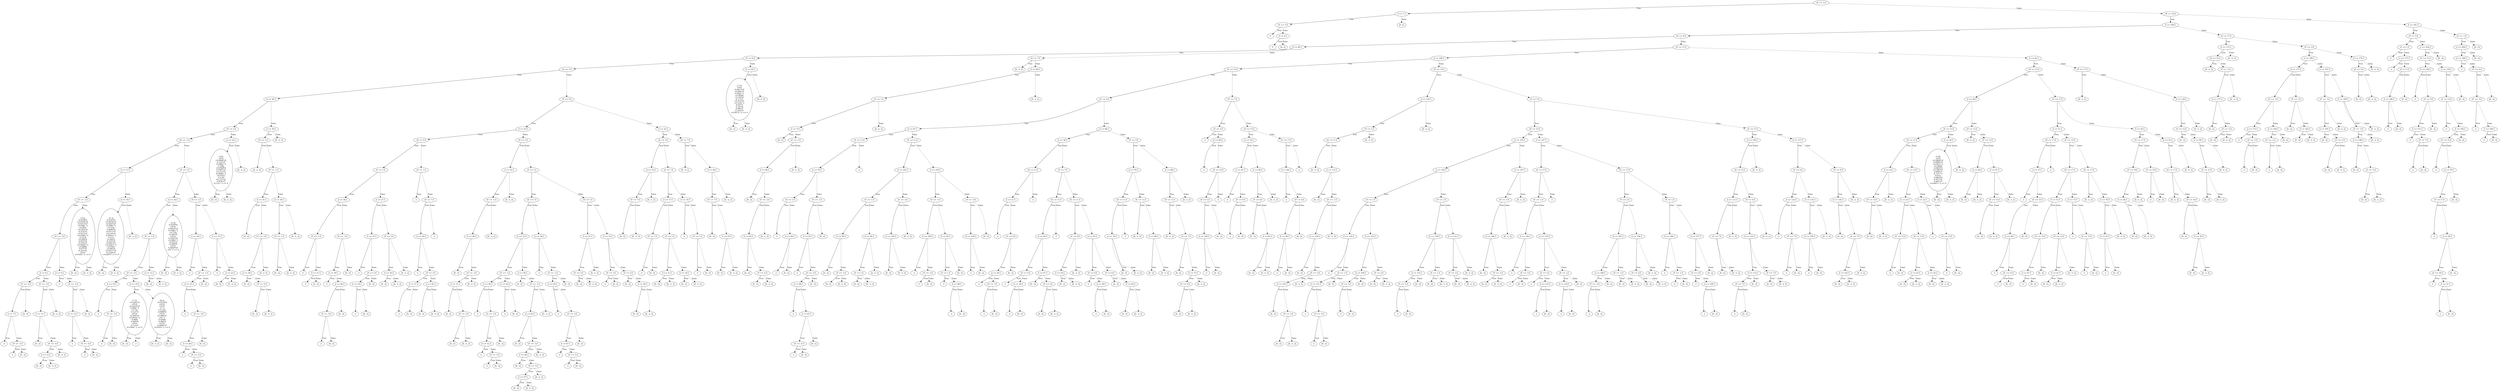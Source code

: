 digraph {
0 [label="vE <= -5.0"];
1 [label="d <= 7.5"];
2 [label="vF <= -5.0"];
3 [label="0"];
2 -> 3 [label="True"];
4 [label="d <= 6.5"];
5 [label="0"];
4 -> 5 [label="True"];
6 [label="[0, 2]"];
4 -> 6 [style="dashed", label="False"];
2 -> 4 [style="dashed", label="False"];
1 -> 2 [label="True"];
7 [label="[0, 2]"];
1 -> 7 [style="dashed", label="False"];
0 -> 1 [label="True"];
8 [label="vE <= 19.0"];
9 [label="d <= 168.5"];
10 [label="vE <= 9.0"];
11 [label="d <= 68.5"];
12 [label="vF <= 9.0"];
13 [label="vE <= 3.0"];
14 [label="d <= 29.5"];
15 [label="vF <= 3.0"];
16 [label="vE <= -1.0"];
17 [label="d <= 13.5"];
18 [label="vF <= -1.0"];
19 [label="vE <= -3.0"];
20 [label="d <= 8.5"];
21 [label="vF <= -3.0"];
22 [label="d <= 7.5"];
23 [label="-2"];
22 -> 23 [label="True"];
24 [label="vF <= -5.0"];
25 [label="-2"];
24 -> 25 [label="True"];
26 [label="[0, -2]"];
24 -> 26 [style="dashed", label="False"];
22 -> 24 [style="dashed", label="False"];
21 -> 22 [label="True"];
27 [label="[0, -2]"];
21 -> 27 [style="dashed", label="False"];
20 -> 21 [label="True"];
28 [label="vF <= -3.0"];
29 [label="d <= 11.5"];
30 [label="[0, -2]"];
29 -> 30 [label="True"];
31 [label="vF <= -5.0"];
32 [label="d <= 12.5"];
33 [label="[0, -2]"];
32 -> 33 [label="True"];
34 [label="[0, -2, 2]"];
32 -> 34 [style="dashed", label="False"];
31 -> 32 [label="True"];
35 [label="[0, -2, 2]"];
31 -> 35 [style="dashed", label="False"];
29 -> 31 [style="dashed", label="False"];
28 -> 29 [label="True"];
36 [label="[0, -2, 2]"];
28 -> 36 [style="dashed", label="False"];
20 -> 28 [style="dashed", label="False"];
19 -> 20 [label="True"];
37 [label="d <= 9.5"];
38 [label="-2"];
37 -> 38 [label="True"];
39 [label="vF <= -3.0"];
40 [label="d <= 12.5"];
41 [label="-2"];
40 -> 41 [label="True"];
42 [label="vF <= -5.0"];
43 [label="-2"];
42 -> 43 [label="True"];
44 [label="[0, -2]"];
42 -> 44 [style="dashed", label="False"];
40 -> 42 [style="dashed", label="False"];
39 -> 40 [label="True"];
45 [label="[0, -2]"];
39 -> 45 [style="dashed", label="False"];
37 -> 39 [style="dashed", label="False"];
19 -> 37 [style="dashed", label="False"];
18 -> 19 [label="True"];
46 [label="-19.2(\n-0.0238*d\n+0.0318*vE\n-0.0313*vF\n+0.999)^2\n+0.665(\n+0.0431*d\n-0.214*vE\n+0.975*vF\n+0.0384)^2\n+0.213(\n+0.209*d\n-0.953*vE\n-0.219*vF\n+0.0284)^2\n+0.0496(\n-0.977*d\n-0.214*vE\n+0*vF\n-0.0165)^2 <= 0"];
47 [label="[0, -2]"];
46 -> 47 [label="True"];
48 [label="[0, -2, 2]"];
46 -> 48 [style="dashed", label="False"];
18 -> 46 [style="dashed", label="False"];
17 -> 18 [label="True"];
49 [label="d <= 19.5"];
50 [label="-27.2(\n-0.0163*d\n+0.0454*vE\n-0.0245*vF\n+0.999)^2\n+0.514(\n-0.0895*d\n+0.971*vE\n+0.219*vF\n-0.0403)^2\n-0.211(\n-0.244*d\n-0.233*vE\n+0.941*vF\n+0.0297)^2\n+0.0561(\n+0.965*d\n+0.0317*vE\n+0.258*vF\n+0.0207)^2 <= 0"];
51 [label="[0, -2]"];
50 -> 51 [label="True"];
52 [label="[0, -2, 2]"];
50 -> 52 [style="dashed", label="False"];
49 -> 50 [label="True"];
53 [label="[0, -2, 2]"];
49 -> 53 [style="dashed", label="False"];
17 -> 49 [style="dashed", label="False"];
16 -> 17 [label="True"];
54 [label="vE <= 1.0"];
55 [label="d <= 20.5"];
56 [label="vF <= 1.0"];
57 [label="vF <= -3.0"];
58 [label="d <= 19.5"];
59 [label="-2"];
58 -> 59 [label="True"];
60 [label="vF <= -5.0"];
61 [label="-2"];
60 -> 61 [label="True"];
62 [label="[0, -2]"];
60 -> 62 [style="dashed", label="False"];
58 -> 60 [style="dashed", label="False"];
57 -> 58 [label="True"];
63 [label="d <= 16.5"];
64 [label="17.5(\n+0.0291*d\n+0*vE\n+0.0454*vF\n-0.999)^2\n+0.74(\n-0.121*d\n+0*vE\n+0.992*vF\n+0.0416)^2\n-0.069(\n-0.992*d\n+0*vE\n-0.12*vF\n-0.0344)^2 <= 0"];
65 [label="[0, -2]"];
64 -> 65 [label="True"];
66 [label="-2"];
64 -> 66 [style="dashed", label="False"];
63 -> 64 [label="True"];
67 [label="28.3(\n+0.0159*d\n+0*vE\n+0*vF\n-1)^2\n+0.126(\n-0.0896*d\n+0*vE\n+0.996*vF\n+0)^2\n-0.0366(\n-0.996*d\n+0*vE\n-0.0896*vF\n-0.0163)^2 <= 0"];
68 [label="[0, -2, 2]"];
67 -> 68 [label="True"];
69 [label="[0, -2]"];
67 -> 69 [style="dashed", label="False"];
63 -> 67 [style="dashed", label="False"];
57 -> 63 [style="dashed", label="False"];
56 -> 57 [label="True"];
70 [label="d <= 12.5"];
71 [label="[0, -2]"];
70 -> 71 [label="True"];
72 [label="[0, -2, 2]"];
70 -> 72 [style="dashed", label="False"];
56 -> 70 [style="dashed", label="False"];
55 -> 56 [label="True"];
73 [label="-23.6(\n-0.0109*d\n+0*vE\n-0.0853*vF\n+0.996)^2\n+0.732(\n+0.093*d\n+0*vE\n+0.992*vF\n+0.086)^2\n+0.0315(\n+0.996*d\n+0*vE\n-0.0936*vF\n+0)^2 <= 0"];
74 [label="[0, -2]"];
73 -> 74 [label="True"];
75 [label="[0, -2, 2]"];
73 -> 75 [style="dashed", label="False"];
55 -> 73 [style="dashed", label="False"];
54 -> 55 [label="True"];
76 [label="vF <= 1.0"];
77 [label="d <= 20.5"];
78 [label="-2"];
77 -> 78 [label="True"];
79 [label="vF <= -1.0"];
80 [label="d <= 25.5"];
81 [label="-2"];
80 -> 81 [label="True"];
82 [label="vF <= -3.0"];
83 [label="d <= 28.5"];
84 [label="-2"];
83 -> 84 [label="True"];
85 [label="vF <= -5.0"];
86 [label="-2"];
85 -> 86 [label="True"];
87 [label="[0, -2]"];
85 -> 87 [style="dashed", label="False"];
83 -> 85 [style="dashed", label="False"];
82 -> 83 [label="True"];
88 [label="[0, -2]"];
82 -> 88 [style="dashed", label="False"];
80 -> 82 [style="dashed", label="False"];
79 -> 80 [label="True"];
89 [label="[0, -2]"];
79 -> 89 [style="dashed", label="False"];
77 -> 79 [style="dashed", label="False"];
76 -> 77 [label="True"];
90 [label="d <= 13.5"];
91 [label="-2"];
90 -> 91 [label="True"];
92 [label="d <= 23.5"];
93 [label="[0, -2]"];
92 -> 93 [label="True"];
94 [label="[0, -2, 2]"];
92 -> 94 [style="dashed", label="False"];
90 -> 92 [style="dashed", label="False"];
76 -> 90 [style="dashed", label="False"];
54 -> 76 [style="dashed", label="False"];
16 -> 54 [style="dashed", label="False"];
15 -> 16 [label="True"];
95 [label="d <= 14.5"];
96 [label="-2.01(\n+0*d\n+0.0984*vE\n-0.121*vF\n+0.988)^2\n-0.186(\n+0.0569*d\n+0.987*vE\n+0.122*vF\n-0.0838)^2\n+0.0741(\n-0.13*d\n+0.117*vE\n-0.976*vF\n-0.131)^2 <= 0"];
97 [label="[0, -2]"];
96 -> 97 [label="True"];
98 [label="[0, -2, 2]"];
96 -> 98 [style="dashed", label="False"];
95 -> 96 [label="True"];
99 [label="[0, -2, 2]"];
95 -> 99 [style="dashed", label="False"];
15 -> 95 [style="dashed", label="False"];
14 -> 15 [label="True"];
100 [label="d <= 39.5"];
101 [label="vE <= 1.0"];
102 [label="[0, -2, 2]"];
101 -> 102 [label="True"];
103 [label="vF <= -1.0"];
104 [label="d <= 35.5"];
105 [label="[0, -2]"];
104 -> 105 [label="True"];
106 [label="vF <= -3.0"];
107 [label="d <= 38.5"];
108 [label="[0, -2]"];
107 -> 108 [label="True"];
109 [label="vF <= -5.0"];
110 [label="[0, -2]"];
109 -> 110 [label="True"];
111 [label="[0, -2, 2]"];
109 -> 111 [style="dashed", label="False"];
107 -> 109 [style="dashed", label="False"];
106 -> 107 [label="True"];
112 [label="[0, -2, 2]"];
106 -> 112 [style="dashed", label="False"];
104 -> 106 [style="dashed", label="False"];
103 -> 104 [label="True"];
113 [label="d <= 30.5"];
114 [label="vF <= 1.0"];
115 [label="[0, -2]"];
114 -> 115 [label="True"];
116 [label="[0, -2, 2]"];
114 -> 116 [style="dashed", label="False"];
113 -> 114 [label="True"];
117 [label="[0, -2, 2]"];
113 -> 117 [style="dashed", label="False"];
103 -> 113 [style="dashed", label="False"];
101 -> 103 [style="dashed", label="False"];
100 -> 101 [label="True"];
118 [label="[0, -2, 2]"];
100 -> 118 [style="dashed", label="False"];
14 -> 100 [style="dashed", label="False"];
13 -> 14 [label="True"];
119 [label="vF <= 5.0"];
120 [label="d <= 43.5"];
121 [label="vE <= 5.0"];
122 [label="vF <= 1.0"];
123 [label="d <= 36.5"];
124 [label="vF <= -1.0"];
125 [label="-2"];
124 -> 125 [label="True"];
126 [label="d <= 31.5"];
127 [label="-2"];
126 -> 127 [label="True"];
128 [label="[0, -2]"];
126 -> 128 [style="dashed", label="False"];
124 -> 126 [style="dashed", label="False"];
123 -> 124 [label="True"];
129 [label="vF <= -3.0"];
130 [label="d <= 39.5"];
131 [label="-2"];
130 -> 131 [label="True"];
132 [label="d <= 40.5"];
133 [label="vF <= -5.0"];
134 [label="-2"];
133 -> 134 [label="True"];
135 [label="[0, -2]"];
133 -> 135 [style="dashed", label="False"];
132 -> 133 [label="True"];
136 [label="[0, -2]"];
132 -> 136 [style="dashed", label="False"];
130 -> 132 [style="dashed", label="False"];
129 -> 130 [label="True"];
137 [label="[0, -2]"];
129 -> 137 [style="dashed", label="False"];
123 -> 129 [style="dashed", label="False"];
122 -> 123 [label="True"];
138 [label="d <= 27.5"];
139 [label="d <= 15.5"];
140 [label="-2"];
139 -> 140 [label="True"];
141 [label="vF <= 3.0"];
142 [label="d <= 24.5"];
143 [label="-2"];
142 -> 143 [label="True"];
144 [label="[0, -2]"];
142 -> 144 [style="dashed", label="False"];
141 -> 142 [label="True"];
145 [label="[0, -2]"];
141 -> 145 [style="dashed", label="False"];
139 -> 141 [style="dashed", label="False"];
138 -> 139 [label="True"];
146 [label="vF <= 3.0"];
147 [label="d <= 36.5"];
148 [label="[0, -2]"];
147 -> 148 [label="True"];
149 [label="[0, -2, 2]"];
147 -> 149 [style="dashed", label="False"];
146 -> 147 [label="True"];
150 [label="[0, -2, 2]"];
146 -> 150 [style="dashed", label="False"];
138 -> 146 [style="dashed", label="False"];
122 -> 138 [style="dashed", label="False"];
121 -> 122 [label="True"];
151 [label="vF <= 1.0"];
152 [label="-2"];
151 -> 152 [label="True"];
153 [label="vE <= 7.0"];
154 [label="d <= 28.5"];
155 [label="-2"];
154 -> 155 [label="True"];
156 [label="vF <= 3.0"];
157 [label="d <= 37.5"];
158 [label="-2"];
157 -> 158 [label="True"];
159 [label="[0, -2]"];
157 -> 159 [style="dashed", label="False"];
156 -> 157 [label="True"];
160 [label="d <= 42.5"];
161 [label="[0, -2]"];
160 -> 161 [label="True"];
162 [label="[0, -2, 2]"];
160 -> 162 [style="dashed", label="False"];
156 -> 160 [style="dashed", label="False"];
154 -> 156 [style="dashed", label="False"];
153 -> 154 [label="True"];
163 [label="-2"];
153 -> 163 [style="dashed", label="False"];
151 -> 153 [style="dashed", label="False"];
121 -> 151 [style="dashed", label="False"];
120 -> 121 [label="True"];
164 [label="vE <= 5.0"];
165 [label="d <= 52.5"];
166 [label="vF <= -1.0"];
167 [label="d <= 48.5"];
168 [label="[0, -2]"];
167 -> 168 [label="True"];
169 [label="vF <= -3.0"];
170 [label="d <= 51.5"];
171 [label="[0, -2]"];
170 -> 171 [label="True"];
172 [label="vF <= -5.0"];
173 [label="[0, -2]"];
172 -> 173 [label="True"];
174 [label="[0, -2, 2]"];
172 -> 174 [style="dashed", label="False"];
170 -> 172 [style="dashed", label="False"];
169 -> 170 [label="True"];
175 [label="[0, -2, 2]"];
169 -> 175 [style="dashed", label="False"];
167 -> 169 [style="dashed", label="False"];
166 -> 167 [label="True"];
176 [label="[0, -2, 2]"];
166 -> 176 [style="dashed", label="False"];
165 -> 166 [label="True"];
177 [label="[0, -2, 2]"];
165 -> 177 [style="dashed", label="False"];
164 -> 165 [label="True"];
178 [label="vF <= 1.0"];
179 [label="vE <= 7.0"];
180 [label="d <= 53.5"];
181 [label="vF <= -1.0"];
182 [label="d <= 49.5"];
183 [label="-2"];
182 -> 183 [label="True"];
184 [label="vF <= -3.0"];
185 [label="d <= 52.5"];
186 [label="-2"];
185 -> 186 [label="True"];
187 [label="vF <= -5.0"];
188 [label="-2"];
187 -> 188 [label="True"];
189 [label="[0, -2]"];
187 -> 189 [style="dashed", label="False"];
185 -> 187 [style="dashed", label="False"];
184 -> 185 [label="True"];
190 [label="[0, -2]"];
184 -> 190 [style="dashed", label="False"];
182 -> 184 [style="dashed", label="False"];
181 -> 182 [label="True"];
191 [label="d <= 44.5"];
192 [label="-2"];
191 -> 192 [label="True"];
193 [label="[0, -2]"];
191 -> 193 [style="dashed", label="False"];
181 -> 191 [style="dashed", label="False"];
180 -> 181 [label="True"];
194 [label="d <= 58.5"];
195 [label="[0, -2]"];
194 -> 195 [label="True"];
196 [label="vF <= -1.0"];
197 [label="d <= 63.5"];
198 [label="[0, -2]"];
197 -> 198 [label="True"];
199 [label="vF <= -3.0"];
200 [label="d <= 66.5"];
201 [label="[0, -2]"];
200 -> 201 [label="True"];
202 [label="vF <= -5.0"];
203 [label="d <= 67.5"];
204 [label="[0, -2]"];
203 -> 204 [label="True"];
205 [label="[0, -2, 2]"];
203 -> 205 [style="dashed", label="False"];
202 -> 203 [label="True"];
206 [label="[0, -2, 2]"];
202 -> 206 [style="dashed", label="False"];
200 -> 202 [style="dashed", label="False"];
199 -> 200 [label="True"];
207 [label="[0, -2, 2]"];
199 -> 207 [style="dashed", label="False"];
197 -> 199 [style="dashed", label="False"];
196 -> 197 [label="True"];
208 [label="[0, -2, 2]"];
196 -> 208 [style="dashed", label="False"];
194 -> 196 [style="dashed", label="False"];
180 -> 194 [style="dashed", label="False"];
179 -> 180 [label="True"];
209 [label="d <= 59.5"];
210 [label="-2"];
209 -> 210 [label="True"];
211 [label="vF <= -1.0"];
212 [label="d <= 64.5"];
213 [label="-2"];
212 -> 213 [label="True"];
214 [label="vF <= -3.0"];
215 [label="d <= 67.5"];
216 [label="-2"];
215 -> 216 [label="True"];
217 [label="vF <= -5.0"];
218 [label="-2"];
217 -> 218 [label="True"];
219 [label="[0, -2]"];
217 -> 219 [style="dashed", label="False"];
215 -> 217 [style="dashed", label="False"];
214 -> 215 [label="True"];
220 [label="[0, -2]"];
214 -> 220 [style="dashed", label="False"];
212 -> 214 [style="dashed", label="False"];
211 -> 212 [label="True"];
221 [label="[0, -2]"];
211 -> 221 [style="dashed", label="False"];
209 -> 211 [style="dashed", label="False"];
179 -> 209 [style="dashed", label="False"];
178 -> 179 [label="True"];
222 [label="vE <= 7.0"];
223 [label="d <= 51.5"];
224 [label="vF <= 3.0"];
225 [label="[0, -2]"];
224 -> 225 [label="True"];
226 [label="[0, -2, 2]"];
224 -> 226 [style="dashed", label="False"];
223 -> 224 [label="True"];
227 [label="[0, -2, 2]"];
223 -> 227 [style="dashed", label="False"];
222 -> 223 [label="True"];
228 [label="d <= 52.5"];
229 [label="vF <= 3.0"];
230 [label="-2"];
229 -> 230 [label="True"];
231 [label="[0, -2]"];
229 -> 231 [style="dashed", label="False"];
228 -> 229 [label="True"];
232 [label="vF <= 3.0"];
233 [label="[0, -2]"];
232 -> 233 [label="True"];
234 [label="d <= 59.5"];
235 [label="[0, -2]"];
234 -> 235 [label="True"];
236 [label="[0, -2, 2]"];
234 -> 236 [style="dashed", label="False"];
232 -> 234 [style="dashed", label="False"];
228 -> 232 [style="dashed", label="False"];
222 -> 228 [style="dashed", label="False"];
178 -> 222 [style="dashed", label="False"];
164 -> 178 [style="dashed", label="False"];
120 -> 164 [style="dashed", label="False"];
119 -> 120 [label="True"];
237 [label="d <= 32.5"];
238 [label="vE <= 5.0"];
239 [label="d <= 16.5"];
240 [label="vF <= 7.0"];
241 [label="[0, -2]"];
240 -> 241 [label="True"];
242 [label="[0, -2, 2]"];
240 -> 242 [style="dashed", label="False"];
239 -> 240 [label="True"];
243 [label="[0, -2, 2]"];
239 -> 243 [style="dashed", label="False"];
238 -> 239 [label="True"];
244 [label="vE <= 7.0"];
245 [label="d <= 17.5"];
246 [label="vF <= 7.0"];
247 [label="-2"];
246 -> 247 [label="True"];
248 [label="[0, -2]"];
246 -> 248 [style="dashed", label="False"];
245 -> 246 [label="True"];
249 [label="vF <= 7.0"];
250 [label="d <= 31.5"];
251 [label="[0, -2]"];
250 -> 251 [label="True"];
252 [label="[0, -2, 2]"];
250 -> 252 [style="dashed", label="False"];
249 -> 250 [label="True"];
253 [label="d <= 18.5"];
254 [label="[0, -2]"];
253 -> 254 [label="True"];
255 [label="[0, -2, 2]"];
253 -> 255 [style="dashed", label="False"];
249 -> 253 [style="dashed", label="False"];
245 -> 249 [style="dashed", label="False"];
244 -> 245 [label="True"];
256 [label="d <= 19.5"];
257 [label="-2"];
256 -> 257 [label="True"];
258 [label="vF <= 7.0"];
259 [label="-2"];
258 -> 259 [label="True"];
260 [label="[0, -2]"];
258 -> 260 [style="dashed", label="False"];
256 -> 258 [style="dashed", label="False"];
244 -> 256 [style="dashed", label="False"];
238 -> 244 [style="dashed", label="False"];
237 -> 238 [label="True"];
261 [label="vE <= 7.0"];
262 [label="[0, -2, 2]"];
261 -> 262 [label="True"];
263 [label="d <= 48.5"];
264 [label="vF <= 7.0"];
265 [label="[0, -2]"];
264 -> 265 [label="True"];
266 [label="d <= 35.5"];
267 [label="[0, -2]"];
266 -> 267 [label="True"];
268 [label="[0, -2, 2]"];
266 -> 268 [style="dashed", label="False"];
264 -> 266 [style="dashed", label="False"];
263 -> 264 [label="True"];
269 [label="[0, -2, 2]"];
263 -> 269 [style="dashed", label="False"];
261 -> 263 [style="dashed", label="False"];
237 -> 261 [style="dashed", label="False"];
119 -> 237 [style="dashed", label="False"];
13 -> 119 [style="dashed", label="False"];
12 -> 13 [label="True"];
270 [label="d <= 20.5"];
271 [label="-2.75(\n+0*d\n-0.0637*vE\n+0.094*vF\n-0.994)^2\n+0.0444(\n+0.105*d\n-0.17*vE\n+0.974*vF\n+0.103)^2\n-0.0377(\n-0.103*d\n-0.98*vE\n-0.165*vF\n+0.0471)^2 <= 0"];
272 [label="[0, -2]"];
271 -> 272 [label="True"];
273 [label="[0, -2, 2]"];
271 -> 273 [style="dashed", label="False"];
270 -> 271 [label="True"];
274 [label="[0, -2, 2]"];
270 -> 274 [style="dashed", label="False"];
12 -> 270 [style="dashed", label="False"];
11 -> 12 [label="True"];
275 [label="vE <= 7.0"];
276 [label="[0, -2, 2]"];
275 -> 276 [label="True"];
277 [label="d <= 84.5"];
278 [label="vF <= 1.0"];
279 [label="d <= 75.5"];
280 [label="[0, -2]"];
279 -> 280 [label="True"];
281 [label="vF <= -1.0"];
282 [label="d <= 80.5"];
283 [label="[0, -2]"];
282 -> 283 [label="True"];
284 [label="vF <= -3.0"];
285 [label="d <= 83.5"];
286 [label="[0, -2]"];
285 -> 286 [label="True"];
287 [label="vF <= -5.0"];
288 [label="[0, -2]"];
287 -> 288 [label="True"];
289 [label="[0, -2, 2]"];
287 -> 289 [style="dashed", label="False"];
285 -> 287 [style="dashed", label="False"];
284 -> 285 [label="True"];
290 [label="[0, -2, 2]"];
284 -> 290 [style="dashed", label="False"];
282 -> 284 [style="dashed", label="False"];
281 -> 282 [label="True"];
291 [label="[0, -2, 2]"];
281 -> 291 [style="dashed", label="False"];
279 -> 281 [style="dashed", label="False"];
278 -> 279 [label="True"];
292 [label="[0, -2, 2]"];
278 -> 292 [style="dashed", label="False"];
277 -> 278 [label="True"];
293 [label="[0, -2, 2]"];
277 -> 293 [style="dashed", label="False"];
275 -> 277 [style="dashed", label="False"];
11 -> 275 [style="dashed", label="False"];
10 -> 11 [label="True"];
294 [label="vF <= 11.0"];
295 [label="d <= 108.5"];
296 [label="vE <= 13.0"];
297 [label="vF <= 3.0"];
298 [label="d <= 87.5"];
299 [label="vE <= 11.0"];
300 [label="d <= 76.5"];
301 [label="vF <= 1.0"];
302 [label="-2"];
301 -> 302 [label="True"];
303 [label="d <= 69.5"];
304 [label="-2"];
303 -> 304 [label="True"];
305 [label="[0, -2]"];
303 -> 305 [style="dashed", label="False"];
301 -> 303 [style="dashed", label="False"];
300 -> 301 [label="True"];
306 [label="vF <= -1.0"];
307 [label="d <= 81.5"];
308 [label="-2"];
307 -> 308 [label="True"];
309 [label="vF <= -3.0"];
310 [label="d <= 84.5"];
311 [label="-2"];
310 -> 311 [label="True"];
312 [label="d <= 85.5"];
313 [label="vF <= -5.0"];
314 [label="-2"];
313 -> 314 [label="True"];
315 [label="[0, -2]"];
313 -> 315 [style="dashed", label="False"];
312 -> 313 [label="True"];
316 [label="[0, -2]"];
312 -> 316 [style="dashed", label="False"];
310 -> 312 [style="dashed", label="False"];
309 -> 310 [label="True"];
317 [label="[0, -2]"];
309 -> 317 [style="dashed", label="False"];
307 -> 309 [style="dashed", label="False"];
306 -> 307 [label="True"];
318 [label="[0, -2]"];
306 -> 318 [style="dashed", label="False"];
300 -> 306 [style="dashed", label="False"];
299 -> 300 [label="True"];
319 [label="-2"];
299 -> 319 [style="dashed", label="False"];
298 -> 299 [label="True"];
320 [label="vE <= 11.0"];
321 [label="d <= 102.5"];
322 [label="vF <= -1.0"];
323 [label="d <= 99.5"];
324 [label="[0, -2]"];
323 -> 324 [label="True"];
325 [label="vF <= -3.0"];
326 [label="[0, -2]"];
325 -> 326 [label="True"];
327 [label="[0, -2, 2]"];
325 -> 327 [style="dashed", label="False"];
323 -> 325 [style="dashed", label="False"];
322 -> 323 [label="True"];
328 [label="d <= 94.5"];
329 [label="vF <= 1.0"];
330 [label="[0, -2]"];
329 -> 330 [label="True"];
331 [label="[0, -2, 2]"];
329 -> 331 [style="dashed", label="False"];
328 -> 329 [label="True"];
332 [label="[0, -2, 2]"];
328 -> 332 [style="dashed", label="False"];
322 -> 328 [style="dashed", label="False"];
321 -> 322 [label="True"];
333 [label="vF <= -5.0"];
334 [label="d <= 103.5"];
335 [label="[0, -2]"];
334 -> 335 [label="True"];
336 [label="[0, -2, 2]"];
334 -> 336 [style="dashed", label="False"];
333 -> 334 [label="True"];
337 [label="[0, -2, 2]"];
333 -> 337 [style="dashed", label="False"];
321 -> 333 [style="dashed", label="False"];
320 -> 321 [label="True"];
338 [label="d <= 103.5"];
339 [label="vF <= -1.0"];
340 [label="d <= 100.5"];
341 [label="-2"];
340 -> 341 [label="True"];
342 [label="vF <= -3.0"];
343 [label="-2"];
342 -> 343 [label="True"];
344 [label="[0, -2]"];
342 -> 344 [style="dashed", label="False"];
340 -> 342 [style="dashed", label="False"];
339 -> 340 [label="True"];
345 [label="d <= 95.5"];
346 [label="vF <= 1.0"];
347 [label="-2"];
346 -> 347 [label="True"];
348 [label="d <= 88.5"];
349 [label="-2"];
348 -> 349 [label="True"];
350 [label="[0, -2]"];
348 -> 350 [style="dashed", label="False"];
346 -> 348 [style="dashed", label="False"];
345 -> 346 [label="True"];
351 [label="[0, -2]"];
345 -> 351 [style="dashed", label="False"];
339 -> 345 [style="dashed", label="False"];
338 -> 339 [label="True"];
352 [label="vF <= -5.0"];
353 [label="d <= 104.5"];
354 [label="-2"];
353 -> 354 [label="True"];
355 [label="[0, -2]"];
353 -> 355 [style="dashed", label="False"];
352 -> 353 [label="True"];
356 [label="[0, -2]"];
352 -> 356 [style="dashed", label="False"];
338 -> 352 [style="dashed", label="False"];
320 -> 338 [style="dashed", label="False"];
298 -> 320 [style="dashed", label="False"];
297 -> 298 [label="True"];
357 [label="d <= 68.5"];
358 [label="d <= 39.5"];
359 [label="vE <= 11.0"];
360 [label="d <= 21.5"];
361 [label="-2"];
360 -> 361 [label="True"];
362 [label="vF <= 9.0"];
363 [label="d <= 36.5"];
364 [label="-2"];
363 -> 364 [label="True"];
365 [label="vF <= 7.0"];
366 [label="-2"];
365 -> 366 [label="True"];
367 [label="[0, -2]"];
365 -> 367 [style="dashed", label="False"];
363 -> 365 [style="dashed", label="False"];
362 -> 363 [label="True"];
368 [label="[0, -2]"];
362 -> 368 [style="dashed", label="False"];
360 -> 362 [style="dashed", label="False"];
359 -> 360 [label="True"];
369 [label="-2"];
359 -> 369 [style="dashed", label="False"];
358 -> 359 [label="True"];
370 [label="vF <= 7.0"];
371 [label="vE <= 11.0"];
372 [label="d <= 60.5"];
373 [label="vF <= 5.0"];
374 [label="-2"];
373 -> 374 [label="True"];
375 [label="d <= 49.5"];
376 [label="-2"];
375 -> 376 [label="True"];
377 [label="[0, -2]"];
375 -> 377 [style="dashed", label="False"];
373 -> 375 [style="dashed", label="False"];
372 -> 373 [label="True"];
378 [label="d <= 67.5"];
379 [label="[0, -2]"];
378 -> 379 [label="True"];
380 [label="vF <= 5.0"];
381 [label="[0, -2]"];
380 -> 381 [label="True"];
382 [label="[0, -2, 2]"];
380 -> 382 [style="dashed", label="False"];
378 -> 380 [style="dashed", label="False"];
372 -> 378 [style="dashed", label="False"];
371 -> 372 [label="True"];
383 [label="-2"];
371 -> 383 [style="dashed", label="False"];
370 -> 371 [label="True"];
384 [label="vE <= 11.0"];
385 [label="vF <= 9.0"];
386 [label="d <= 54.5"];
387 [label="[0, -2]"];
386 -> 387 [label="True"];
388 [label="[0, -2, 2]"];
386 -> 388 [style="dashed", label="False"];
385 -> 386 [label="True"];
389 [label="[0, -2, 2]"];
385 -> 389 [style="dashed", label="False"];
384 -> 385 [label="True"];
390 [label="d <= 55.5"];
391 [label="vF <= 9.0"];
392 [label="-2"];
391 -> 392 [label="True"];
393 [label="d <= 40.5"];
394 [label="-2"];
393 -> 394 [label="True"];
395 [label="[0, -2]"];
393 -> 395 [style="dashed", label="False"];
391 -> 393 [style="dashed", label="False"];
390 -> 391 [label="True"];
396 [label="vF <= 9.0"];
397 [label="[0, -2]"];
396 -> 397 [label="True"];
398 [label="d <= 60.5"];
399 [label="[0, -2]"];
398 -> 399 [label="True"];
400 [label="[0, -2, 2]"];
398 -> 400 [style="dashed", label="False"];
396 -> 398 [style="dashed", label="False"];
390 -> 396 [style="dashed", label="False"];
384 -> 390 [style="dashed", label="False"];
370 -> 384 [style="dashed", label="False"];
358 -> 370 [style="dashed", label="False"];
357 -> 358 [label="True"];
401 [label="vF <= 5.0"];
402 [label="d <= 79.5"];
403 [label="vE <= 11.0"];
404 [label="d <= 78.5"];
405 [label="[0, -2]"];
404 -> 405 [label="True"];
406 [label="[0, -2, 2]"];
404 -> 406 [style="dashed", label="False"];
403 -> 404 [label="True"];
407 [label="-2"];
403 -> 407 [style="dashed", label="False"];
402 -> 403 [label="True"];
408 [label="vE <= 11.0"];
409 [label="[0, -2, 2]"];
408 -> 409 [label="True"];
410 [label="d <= 99.5"];
411 [label="[0, -2]"];
410 -> 411 [label="True"];
412 [label="[0, -2, 2]"];
410 -> 412 [style="dashed", label="False"];
408 -> 410 [style="dashed", label="False"];
402 -> 408 [style="dashed", label="False"];
401 -> 402 [label="True"];
413 [label="d <= 88.5"];
414 [label="vE <= 11.0"];
415 [label="[0, -2, 2]"];
414 -> 415 [label="True"];
416 [label="vF <= 7.0"];
417 [label="[0, -2]"];
416 -> 417 [label="True"];
418 [label="d <= 75.5"];
419 [label="vF <= 9.0"];
420 [label="[0, -2]"];
419 -> 420 [label="True"];
421 [label="[0, -2, 2]"];
419 -> 421 [style="dashed", label="False"];
418 -> 419 [label="True"];
422 [label="[0, -2, 2]"];
418 -> 422 [style="dashed", label="False"];
416 -> 418 [style="dashed", label="False"];
414 -> 416 [style="dashed", label="False"];
413 -> 414 [label="True"];
423 [label="[0, -2, 2]"];
413 -> 423 [style="dashed", label="False"];
401 -> 413 [style="dashed", label="False"];
357 -> 401 [style="dashed", label="False"];
297 -> 357 [style="dashed", label="False"];
296 -> 297 [label="True"];
424 [label="vF <= 7.0"];
425 [label="vF <= 3.0"];
426 [label="-2"];
425 -> 426 [label="True"];
427 [label="d <= 89.5"];
428 [label="-2"];
427 -> 428 [label="True"];
429 [label="vE <= 15.0"];
430 [label="vF <= 5.0"];
431 [label="d <= 100.5"];
432 [label="-2"];
431 -> 432 [label="True"];
433 [label="[0, -2]"];
431 -> 433 [style="dashed", label="False"];
430 -> 431 [label="True"];
434 [label="[0, -2]"];
430 -> 434 [style="dashed", label="False"];
429 -> 430 [label="True"];
435 [label="-2"];
429 -> 435 [style="dashed", label="False"];
427 -> 429 [style="dashed", label="False"];
425 -> 427 [style="dashed", label="False"];
424 -> 425 [label="True"];
436 [label="vE <= 15.0"];
437 [label="d <= 76.5"];
438 [label="d <= 61.5"];
439 [label="-2"];
438 -> 439 [label="True"];
440 [label="vF <= 9.0"];
441 [label="-2"];
440 -> 441 [label="True"];
442 [label="[0, -2]"];
440 -> 442 [style="dashed", label="False"];
438 -> 440 [style="dashed", label="False"];
437 -> 438 [label="True"];
443 [label="d <= 98.5"];
444 [label="vF <= 9.0"];
445 [label="[0, -2]"];
444 -> 445 [label="True"];
446 [label="d <= 83.5"];
447 [label="[0, -2]"];
446 -> 447 [label="True"];
448 [label="[0, -2, 2]"];
446 -> 448 [style="dashed", label="False"];
444 -> 446 [style="dashed", label="False"];
443 -> 444 [label="True"];
449 [label="[0, -2, 2]"];
443 -> 449 [style="dashed", label="False"];
437 -> 443 [style="dashed", label="False"];
436 -> 437 [label="True"];
450 [label="vE <= 17.0"];
451 [label="d <= 84.5"];
452 [label="-2"];
451 -> 452 [label="True"];
453 [label="vF <= 9.0"];
454 [label="d <= 99.5"];
455 [label="-2"];
454 -> 455 [label="True"];
456 [label="[0, -2]"];
454 -> 456 [style="dashed", label="False"];
453 -> 454 [label="True"];
457 [label="[0, -2]"];
453 -> 457 [style="dashed", label="False"];
451 -> 453 [style="dashed", label="False"];
450 -> 451 [label="True"];
458 [label="-2"];
450 -> 458 [style="dashed", label="False"];
436 -> 450 [style="dashed", label="False"];
424 -> 436 [style="dashed", label="False"];
296 -> 424 [style="dashed", label="False"];
295 -> 296 [label="True"];
459 [label="vE <= 13.0"];
460 [label="d <= 124.5"];
461 [label="vF <= 1.0"];
462 [label="vE <= 11.0"];
463 [label="[0, -2, 2]"];
462 -> 463 [label="True"];
464 [label="d <= 115.5"];
465 [label="[0, -2]"];
464 -> 465 [label="True"];
466 [label="vF <= -1.0"];
467 [label="d <= 120.5"];
468 [label="[0, -2]"];
467 -> 468 [label="True"];
469 [label="vF <= -3.0"];
470 [label="d <= 123.5"];
471 [label="[0, -2]"];
470 -> 471 [label="True"];
472 [label="vF <= -5.0"];
473 [label="[0, -2]"];
472 -> 473 [label="True"];
474 [label="[0, -2, 2]"];
472 -> 474 [style="dashed", label="False"];
470 -> 472 [style="dashed", label="False"];
469 -> 470 [label="True"];
475 [label="[0, -2, 2]"];
469 -> 475 [style="dashed", label="False"];
467 -> 469 [style="dashed", label="False"];
466 -> 467 [label="True"];
476 [label="[0, -2, 2]"];
466 -> 476 [style="dashed", label="False"];
464 -> 466 [style="dashed", label="False"];
462 -> 464 [style="dashed", label="False"];
461 -> 462 [label="True"];
477 [label="[0, -2, 2]"];
461 -> 477 [style="dashed", label="False"];
460 -> 461 [label="True"];
478 [label="[0, -2, 2]"];
460 -> 478 [style="dashed", label="False"];
459 -> 460 [label="True"];
479 [label="vF <= 5.0"];
480 [label="vE <= 15.0"];
481 [label="d <= 143.5"];
482 [label="d <= 124.5"];
483 [label="vF <= 1.0"];
484 [label="d <= 116.5"];
485 [label="-2"];
484 -> 485 [label="True"];
486 [label="vF <= -1.0"];
487 [label="d <= 121.5"];
488 [label="-2"];
487 -> 488 [label="True"];
489 [label="vF <= -3.0"];
490 [label="-2"];
489 -> 490 [label="True"];
491 [label="[0, -2]"];
489 -> 491 [style="dashed", label="False"];
487 -> 489 [style="dashed", label="False"];
486 -> 487 [label="True"];
492 [label="[0, -2]"];
486 -> 492 [style="dashed", label="False"];
484 -> 486 [style="dashed", label="False"];
483 -> 484 [label="True"];
493 [label="d <= 122.5"];
494 [label="d <= 109.5"];
495 [label="vF <= 3.0"];
496 [label="-2"];
495 -> 496 [label="True"];
497 [label="[0, -2]"];
495 -> 497 [style="dashed", label="False"];
494 -> 495 [label="True"];
498 [label="[0, -2]"];
494 -> 498 [style="dashed", label="False"];
493 -> 494 [label="True"];
499 [label="vF <= 3.0"];
500 [label="[0, -2]"];
499 -> 500 [label="True"];
501 [label="[0, -2, 2]"];
499 -> 501 [style="dashed", label="False"];
493 -> 499 [style="dashed", label="False"];
483 -> 493 [style="dashed", label="False"];
482 -> 483 [label="True"];
502 [label="vF <= 1.0"];
503 [label="d <= 138.5"];
504 [label="d <= 125.5"];
505 [label="vF <= -5.0"];
506 [label="-2"];
505 -> 506 [label="True"];
507 [label="[0, -2]"];
505 -> 507 [style="dashed", label="False"];
504 -> 505 [label="True"];
508 [label="[0, -2]"];
504 -> 508 [style="dashed", label="False"];
503 -> 504 [label="True"];
509 [label="vF <= -1.0"];
510 [label="[0, -2]"];
509 -> 510 [label="True"];
511 [label="[0, -2, 2]"];
509 -> 511 [style="dashed", label="False"];
503 -> 509 [style="dashed", label="False"];
502 -> 503 [label="True"];
512 [label="d <= 131.5"];
513 [label="vF <= 3.0"];
514 [label="[0, -2]"];
513 -> 514 [label="True"];
515 [label="[0, -2, 2]"];
513 -> 515 [style="dashed", label="False"];
512 -> 513 [label="True"];
516 [label="[0, -2, 2]"];
512 -> 516 [style="dashed", label="False"];
502 -> 512 [style="dashed", label="False"];
482 -> 502 [style="dashed", label="False"];
481 -> 482 [label="True"];
517 [label="d <= 147.5"];
518 [label="vF <= -3.0"];
519 [label="d <= 146.5"];
520 [label="[0, -2]"];
519 -> 520 [label="True"];
521 [label="vF <= -5.0"];
522 [label="[0, -2]"];
521 -> 522 [label="True"];
523 [label="[0, -2, 2]"];
521 -> 523 [style="dashed", label="False"];
519 -> 521 [style="dashed", label="False"];
518 -> 519 [label="True"];
524 [label="[0, -2, 2]"];
518 -> 524 [style="dashed", label="False"];
517 -> 518 [label="True"];
525 [label="[0, -2, 2]"];
517 -> 525 [style="dashed", label="False"];
481 -> 517 [style="dashed", label="False"];
480 -> 481 [label="True"];
526 [label="d <= 147.5"];
527 [label="vE <= 17.0"];
528 [label="vF <= -1.0"];
529 [label="d <= 144.5"];
530 [label="-2"];
529 -> 530 [label="True"];
531 [label="vF <= -3.0"];
532 [label="-2"];
531 -> 532 [label="True"];
533 [label="[0, -2]"];
531 -> 533 [style="dashed", label="False"];
529 -> 531 [style="dashed", label="False"];
528 -> 529 [label="True"];
534 [label="d <= 132.5"];
535 [label="vF <= 3.0"];
536 [label="-2"];
535 -> 536 [label="True"];
537 [label="d <= 123.5"];
538 [label="-2"];
537 -> 538 [label="True"];
539 [label="[0, -2]"];
537 -> 539 [style="dashed", label="False"];
535 -> 537 [style="dashed", label="False"];
534 -> 535 [label="True"];
540 [label="vF <= 1.0"];
541 [label="d <= 139.5"];
542 [label="-2"];
541 -> 542 [label="True"];
543 [label="[0, -2]"];
541 -> 543 [style="dashed", label="False"];
540 -> 541 [label="True"];
544 [label="[0, -2]"];
540 -> 544 [style="dashed", label="False"];
534 -> 540 [style="dashed", label="False"];
528 -> 534 [style="dashed", label="False"];
527 -> 528 [label="True"];
545 [label="-2"];
527 -> 545 [style="dashed", label="False"];
526 -> 527 [label="True"];
546 [label="vE <= 17.0"];
547 [label="vF <= 1.0"];
548 [label="d <= 163.5"];
549 [label="d <= 148.5"];
550 [label="vF <= -5.0"];
551 [label="-2"];
550 -> 551 [label="True"];
552 [label="[0, -2]"];
550 -> 552 [style="dashed", label="False"];
549 -> 550 [label="True"];
553 [label="[0, -2]"];
549 -> 553 [style="dashed", label="False"];
548 -> 549 [label="True"];
554 [label="vF <= -1.0"];
555 [label="[0, -2]"];
554 -> 555 [label="True"];
556 [label="[0, -2, 2]"];
554 -> 556 [style="dashed", label="False"];
548 -> 554 [style="dashed", label="False"];
547 -> 548 [label="True"];
557 [label="d <= 156.5"];
558 [label="vF <= 3.0"];
559 [label="[0, -2]"];
558 -> 559 [label="True"];
560 [label="[0, -2, 2]"];
558 -> 560 [style="dashed", label="False"];
557 -> 558 [label="True"];
561 [label="[0, -2, 2]"];
557 -> 561 [style="dashed", label="False"];
547 -> 557 [style="dashed", label="False"];
546 -> 547 [label="True"];
562 [label="vF <= 1.0"];
563 [label="d <= 164.5"];
564 [label="-2"];
563 -> 564 [label="True"];
565 [label="vF <= -1.0"];
566 [label="-2"];
565 -> 566 [label="True"];
567 [label="[0, -2]"];
565 -> 567 [style="dashed", label="False"];
563 -> 565 [style="dashed", label="False"];
562 -> 563 [label="True"];
568 [label="d <= 157.5"];
569 [label="vF <= 3.0"];
570 [label="-2"];
569 -> 570 [label="True"];
571 [label="d <= 148.5"];
572 [label="-2"];
571 -> 572 [label="True"];
573 [label="[0, -2]"];
571 -> 573 [style="dashed", label="False"];
569 -> 571 [style="dashed", label="False"];
568 -> 569 [label="True"];
574 [label="[0, -2]"];
568 -> 574 [style="dashed", label="False"];
562 -> 568 [style="dashed", label="False"];
546 -> 562 [style="dashed", label="False"];
526 -> 546 [style="dashed", label="False"];
480 -> 526 [style="dashed", label="False"];
479 -> 480 [label="True"];
575 [label="vE <= 17.0"];
576 [label="d <= 136.5"];
577 [label="vE <= 15.0"];
578 [label="d <= 111.5"];
579 [label="vF <= 7.0"];
580 [label="[0, -2]"];
579 -> 580 [label="True"];
581 [label="[0, -2, 2]"];
579 -> 581 [style="dashed", label="False"];
578 -> 579 [label="True"];
582 [label="[0, -2, 2]"];
578 -> 582 [style="dashed", label="False"];
577 -> 578 [label="True"];
583 [label="vF <= 9.0"];
584 [label="d <= 123.5"];
585 [label="d <= 112.5"];
586 [label="vF <= 7.0"];
587 [label="-2"];
586 -> 587 [label="True"];
588 [label="[0, -2]"];
586 -> 588 [style="dashed", label="False"];
585 -> 586 [label="True"];
589 [label="[0, -2]"];
585 -> 589 [style="dashed", label="False"];
584 -> 585 [label="True"];
590 [label="vF <= 7.0"];
591 [label="[0, -2]"];
590 -> 591 [label="True"];
592 [label="[0, -2, 2]"];
590 -> 592 [style="dashed", label="False"];
584 -> 590 [style="dashed", label="False"];
583 -> 584 [label="True"];
593 [label="[0, -2, 2]"];
583 -> 593 [style="dashed", label="False"];
577 -> 583 [style="dashed", label="False"];
576 -> 577 [label="True"];
594 [label="[0, -2, 2]"];
576 -> 594 [style="dashed", label="False"];
575 -> 576 [label="True"];
595 [label="d <= 137.5"];
596 [label="vF <= 9.0"];
597 [label="d <= 124.5"];
598 [label="-2"];
597 -> 598 [label="True"];
599 [label="vF <= 7.0"];
600 [label="-2"];
599 -> 600 [label="True"];
601 [label="[0, -2]"];
599 -> 601 [style="dashed", label="False"];
597 -> 599 [style="dashed", label="False"];
596 -> 597 [label="True"];
602 [label="d <= 135.5"];
603 [label="d <= 109.5"];
604 [label="-2"];
603 -> 604 [label="True"];
605 [label="[0, -2]"];
603 -> 605 [style="dashed", label="False"];
602 -> 603 [label="True"];
606 [label="[0, -2, 2]"];
602 -> 606 [style="dashed", label="False"];
596 -> 602 [style="dashed", label="False"];
595 -> 596 [label="True"];
607 [label="vF <= 9.0"];
608 [label="d <= 150.5"];
609 [label="[0, -2]"];
608 -> 609 [label="True"];
610 [label="vF <= 7.0"];
611 [label="d <= 163.5"];
612 [label="[0, -2]"];
611 -> 612 [label="True"];
613 [label="[0, -2, 2]"];
611 -> 613 [style="dashed", label="False"];
610 -> 611 [label="True"];
614 [label="[0, -2, 2]"];
610 -> 614 [style="dashed", label="False"];
608 -> 610 [style="dashed", label="False"];
607 -> 608 [label="True"];
615 [label="[0, -2, 2]"];
607 -> 615 [style="dashed", label="False"];
595 -> 607 [style="dashed", label="False"];
575 -> 595 [style="dashed", label="False"];
479 -> 575 [style="dashed", label="False"];
459 -> 479 [style="dashed", label="False"];
295 -> 459 [style="dashed", label="False"];
294 -> 295 [label="True"];
616 [label="d <= 92.5"];
617 [label="vE <= 15.0"];
618 [label="d <= 44.5"];
619 [label="vF <= 15.0"];
620 [label="vE <= 11.0"];
621 [label="d <= 22.5"];
622 [label="vF <= 13.0"];
623 [label="[0, -2]"];
622 -> 623 [label="True"];
624 [label="[0, -2, 2]"];
622 -> 624 [style="dashed", label="False"];
621 -> 622 [label="True"];
625 [label="[0, -2, 2]"];
621 -> 625 [style="dashed", label="False"];
620 -> 621 [label="True"];
626 [label="vE <= 13.0"];
627 [label="d <= 23.5"];
628 [label="vF <= 13.0"];
629 [label="-2"];
628 -> 629 [label="True"];
630 [label="[0, -2]"];
628 -> 630 [style="dashed", label="False"];
627 -> 628 [label="True"];
631 [label="vF <= 13.0"];
632 [label="d <= 43.5"];
633 [label="[0, -2]"];
632 -> 633 [label="True"];
634 [label="[0, -2, 2]"];
632 -> 634 [style="dashed", label="False"];
631 -> 632 [label="True"];
635 [label="d <= 24.5"];
636 [label="[0, -2]"];
635 -> 636 [label="True"];
637 [label="[0, -2, 2]"];
635 -> 637 [style="dashed", label="False"];
631 -> 635 [style="dashed", label="False"];
627 -> 631 [style="dashed", label="False"];
626 -> 627 [label="True"];
638 [label="d <= 25.5"];
639 [label="-2"];
638 -> 639 [label="True"];
640 [label="vF <= 13.0"];
641 [label="-2"];
640 -> 641 [label="True"];
642 [label="[0, -2]"];
640 -> 642 [style="dashed", label="False"];
638 -> 640 [style="dashed", label="False"];
626 -> 638 [style="dashed", label="False"];
620 -> 626 [style="dashed", label="False"];
619 -> 620 [label="True"];
643 [label="d <= 26.5"];
644 [label="-2.54(\n+0*d\n+0.0884*vE\n-0.0999*vF\n+0.991)^2\n+0.0489(\n-0.0405*d\n+0.398*vE\n-0.908*vF\n-0.127)^2\n-0.011(\n-0.0843*d\n-0.911*vE\n-0.401*vF\n+0.0407)^2 <= 0"];
645 [label="[0, -2]"];
644 -> 645 [label="True"];
646 [label="[0, -2, 2]"];
644 -> 646 [style="dashed", label="False"];
643 -> 644 [label="True"];
647 [label="[0, -2, 2]"];
643 -> 647 [style="dashed", label="False"];
619 -> 643 [style="dashed", label="False"];
618 -> 619 [label="True"];
648 [label="vE <= 13.0"];
649 [label="[0, -2, 2]"];
648 -> 649 [label="True"];
650 [label="vF <= 13.0"];
651 [label="d <= 66.5"];
652 [label="[0, -2]"];
651 -> 652 [label="True"];
653 [label="[0, -2, 2]"];
651 -> 653 [style="dashed", label="False"];
650 -> 651 [label="True"];
654 [label="d <= 47.5"];
655 [label="vF <= 15.0"];
656 [label="[0, -2]"];
655 -> 656 [label="True"];
657 [label="[0, -2, 2]"];
655 -> 657 [style="dashed", label="False"];
654 -> 655 [label="True"];
658 [label="[0, -2, 2]"];
654 -> 658 [style="dashed", label="False"];
650 -> 654 [style="dashed", label="False"];
648 -> 650 [style="dashed", label="False"];
618 -> 648 [style="dashed", label="False"];
617 -> 618 [label="True"];
659 [label="vF <= 17.0"];
660 [label="d <= 51.5"];
661 [label="vE <= 17.0"];
662 [label="d <= 27.5"];
663 [label="-2"];
662 -> 663 [label="True"];
664 [label="vF <= 15.0"];
665 [label="d <= 48.5"];
666 [label="-2"];
665 -> 666 [label="True"];
667 [label="vF <= 13.0"];
668 [label="-2"];
667 -> 668 [label="True"];
669 [label="[0, -2]"];
667 -> 669 [style="dashed", label="False"];
665 -> 667 [style="dashed", label="False"];
664 -> 665 [label="True"];
670 [label="[0, -2]"];
664 -> 670 [style="dashed", label="False"];
662 -> 664 [style="dashed", label="False"];
661 -> 662 [label="True"];
671 [label="-2"];
661 -> 671 [style="dashed", label="False"];
660 -> 661 [label="True"];
672 [label="vF <= 15.0"];
673 [label="vE <= 17.0"];
674 [label="d <= 72.5"];
675 [label="vF <= 13.0"];
676 [label="d <= 67.5"];
677 [label="-2"];
676 -> 677 [label="True"];
678 [label="[0, -2]"];
676 -> 678 [style="dashed", label="False"];
675 -> 676 [label="True"];
679 [label="[0, -2]"];
675 -> 679 [style="dashed", label="False"];
674 -> 675 [label="True"];
680 [label="vF <= 13.0"];
681 [label="d <= 91.5"];
682 [label="[0, -2]"];
681 -> 682 [label="True"];
683 [label="[0, -2, 2]"];
681 -> 683 [style="dashed", label="False"];
680 -> 681 [label="True"];
684 [label="[0, -2, 2]"];
680 -> 684 [style="dashed", label="False"];
674 -> 680 [style="dashed", label="False"];
673 -> 674 [label="True"];
685 [label="d <= 73.5"];
686 [label="-2"];
685 -> 686 [label="True"];
687 [label="vF <= 13.0"];
688 [label="-2"];
687 -> 688 [label="True"];
689 [label="[0, -2]"];
687 -> 689 [style="dashed", label="False"];
685 -> 687 [style="dashed", label="False"];
673 -> 685 [style="dashed", label="False"];
672 -> 673 [label="True"];
690 [label="vE <= 17.0"];
691 [label="[0, -2, 2]"];
690 -> 691 [label="True"];
692 [label="d <= 78.5"];
693 [label="d <= 52.5"];
694 [label="-2"];
693 -> 694 [label="True"];
695 [label="[0, -2]"];
693 -> 695 [style="dashed", label="False"];
692 -> 693 [label="True"];
696 [label="[0, -2, 2]"];
692 -> 696 [style="dashed", label="False"];
690 -> 692 [style="dashed", label="False"];
672 -> 690 [style="dashed", label="False"];
660 -> 672 [style="dashed", label="False"];
659 -> 660 [label="True"];
697 [label="d <= 29.5"];
698 [label="vE <= 17.0"];
699 [label="vF <= 19.0"];
700 [label="d <= 28.5"];
701 [label="[0, -2]"];
700 -> 701 [label="True"];
702 [label="[0, -2, 2]"];
700 -> 702 [style="dashed", label="False"];
699 -> 700 [label="True"];
703 [label="[0, -2, 2]"];
699 -> 703 [style="dashed", label="False"];
698 -> 699 [label="True"];
704 [label="vF <= 19.0"];
705 [label="-2"];
704 -> 705 [label="True"];
706 [label="[0, -2]"];
704 -> 706 [style="dashed", label="False"];
698 -> 704 [style="dashed", label="False"];
697 -> 698 [label="True"];
707 [label="d <= 55.5"];
708 [label="vE <= 17.0"];
709 [label="[0, -2, 2]"];
708 -> 709 [label="True"];
710 [label="vF <= 19.0"];
711 [label="[0, -2]"];
710 -> 711 [label="True"];
712 [label="d <= 30.5"];
713 [label="[0, -2]"];
712 -> 713 [label="True"];
714 [label="[0, -2, 2]"];
712 -> 714 [style="dashed", label="False"];
710 -> 712 [style="dashed", label="False"];
708 -> 710 [style="dashed", label="False"];
707 -> 708 [label="True"];
715 [label="[0, -2, 2]"];
707 -> 715 [style="dashed", label="False"];
697 -> 707 [style="dashed", label="False"];
659 -> 697 [style="dashed", label="False"];
617 -> 659 [style="dashed", label="False"];
616 -> 617 [label="True"];
716 [label="vE <= 17.0"];
717 [label="[0, -2, 2]"];
716 -> 717 [label="True"];
718 [label="d <= 118.5"];
719 [label="vF <= 13.0"];
720 [label="[0, -2]"];
719 -> 720 [label="True"];
721 [label="d <= 99.5"];
722 [label="vF <= 15.0"];
723 [label="[0, -2]"];
722 -> 723 [label="True"];
724 [label="[0, -2, 2]"];
722 -> 724 [style="dashed", label="False"];
721 -> 722 [label="True"];
725 [label="[0, -2, 2]"];
721 -> 725 [style="dashed", label="False"];
719 -> 721 [style="dashed", label="False"];
718 -> 719 [label="True"];
726 [label="[0, -2, 2]"];
718 -> 726 [style="dashed", label="False"];
716 -> 718 [style="dashed", label="False"];
616 -> 716 [style="dashed", label="False"];
294 -> 616 [style="dashed", label="False"];
10 -> 294 [style="dashed", label="False"];
9 -> 10 [label="True"];
727 [label="vE <= 17.0"];
728 [label="d <= 172.5"];
729 [label="vE <= 15.0"];
730 [label="[0, -2, 2]"];
729 -> 730 [label="True"];
731 [label="vF <= -3.0"];
732 [label="d <= 171.5"];
733 [label="[0, -2]"];
732 -> 733 [label="True"];
734 [label="vF <= -5.0"];
735 [label="[0, -2]"];
734 -> 735 [label="True"];
736 [label="[0, -2, 2]"];
734 -> 736 [style="dashed", label="False"];
732 -> 734 [style="dashed", label="False"];
731 -> 732 [label="True"];
737 [label="[0, -2, 2]"];
731 -> 737 [style="dashed", label="False"];
729 -> 731 [style="dashed", label="False"];
728 -> 729 [label="True"];
738 [label="[0, -2, 2]"];
728 -> 738 [style="dashed", label="False"];
727 -> 728 [label="True"];
739 [label="vF <= 3.0"];
740 [label="d <= 190.5"];
741 [label="d <= 173.5"];
742 [label="vF <= -3.0"];
743 [label="d <= 172.5"];
744 [label="-2"];
743 -> 744 [label="True"];
745 [label="vF <= -5.0"];
746 [label="-2"];
745 -> 746 [label="True"];
747 [label="[0, -2]"];
745 -> 747 [style="dashed", label="False"];
743 -> 745 [style="dashed", label="False"];
742 -> 743 [label="True"];
748 [label="d <= 169.5"];
749 [label="vF <= -1.0"];
750 [label="-2"];
749 -> 750 [label="True"];
751 [label="[0, -2]"];
749 -> 751 [style="dashed", label="False"];
748 -> 749 [label="True"];
752 [label="[0, -2]"];
748 -> 752 [style="dashed", label="False"];
742 -> 748 [style="dashed", label="False"];
741 -> 742 [label="True"];
753 [label="vF <= 1.0"];
754 [label="[0, -2]"];
753 -> 754 [label="True"];
755 [label="d <= 183.5"];
756 [label="[0, -2]"];
755 -> 756 [label="True"];
757 [label="[0, -2, 2]"];
755 -> 757 [style="dashed", label="False"];
753 -> 755 [style="dashed", label="False"];
741 -> 753 [style="dashed", label="False"];
740 -> 741 [label="True"];
758 [label="d <= 197.5"];
759 [label="vF <= -1.0"];
760 [label="d <= 195.5"];
761 [label="[0, -2]"];
760 -> 761 [label="True"];
762 [label="vF <= -3.0"];
763 [label="[0, -2]"];
762 -> 763 [label="True"];
764 [label="[0, -2, 2]"];
762 -> 764 [style="dashed", label="False"];
760 -> 762 [style="dashed", label="False"];
759 -> 760 [label="True"];
765 [label="[0, -2, 2]"];
759 -> 765 [style="dashed", label="False"];
758 -> 759 [label="True"];
766 [label="d <= 199.5"];
767 [label="vF <= -3.0"];
768 [label="d <= 198.5"];
769 [label="[0, -2]"];
768 -> 769 [label="True"];
770 [label="vF <= -5.0"];
771 [label="[0, -2]"];
770 -> 771 [label="True"];
772 [label="[0, -2, 2]"];
770 -> 772 [style="dashed", label="False"];
768 -> 770 [style="dashed", label="False"];
767 -> 768 [label="True"];
773 [label="[0, -2, 2]"];
767 -> 773 [style="dashed", label="False"];
766 -> 767 [label="True"];
774 [label="[0, -2, 2]"];
766 -> 774 [style="dashed", label="False"];
758 -> 766 [style="dashed", label="False"];
740 -> 758 [style="dashed", label="False"];
739 -> 740 [label="True"];
775 [label="d <= 174.5"];
776 [label="vF <= 5.0"];
777 [label="[0, -2]"];
776 -> 777 [label="True"];
778 [label="[0, -2, 2]"];
776 -> 778 [style="dashed", label="False"];
775 -> 776 [label="True"];
779 [label="[0, -2, 2]"];
775 -> 779 [style="dashed", label="False"];
739 -> 775 [style="dashed", label="False"];
727 -> 739 [style="dashed", label="False"];
9 -> 727 [style="dashed", label="False"];
8 -> 9 [label="True"];
780 [label="d <= 191.5"];
781 [label="vF <= 5.0"];
782 [label="vF <= 1.0"];
783 [label="-2"];
782 -> 783 [label="True"];
784 [label="d <= 175.5"];
785 [label="-2"];
784 -> 785 [label="True"];
786 [label="vF <= 3.0"];
787 [label="d <= 184.5"];
788 [label="-2"];
787 -> 788 [label="True"];
789 [label="[0, -2]"];
787 -> 789 [style="dashed", label="False"];
786 -> 787 [label="True"];
790 [label="[0, -2]"];
786 -> 790 [style="dashed", label="False"];
784 -> 786 [style="dashed", label="False"];
782 -> 784 [style="dashed", label="False"];
781 -> 782 [label="True"];
791 [label="d <= 164.5"];
792 [label="vF <= 11.0"];
793 [label="d <= 136.5"];
794 [label="-2"];
793 -> 794 [label="True"];
795 [label="vF <= 9.0"];
796 [label="d <= 151.5"];
797 [label="-2"];
796 -> 797 [label="True"];
798 [label="vF <= 7.0"];
799 [label="-2"];
798 -> 799 [label="True"];
800 [label="[0, -2]"];
798 -> 800 [style="dashed", label="False"];
796 -> 798 [style="dashed", label="False"];
795 -> 796 [label="True"];
801 [label="[0, -2]"];
795 -> 801 [style="dashed", label="False"];
793 -> 795 [style="dashed", label="False"];
792 -> 793 [label="True"];
802 [label="d <= 119.5"];
803 [label="vF <= 13.0"];
804 [label="-2"];
803 -> 804 [label="True"];
805 [label="d <= 100.5"];
806 [label="vF <= 15.0"];
807 [label="-2"];
806 -> 807 [label="True"];
808 [label="d <= 79.5"];
809 [label="vF <= 17.0"];
810 [label="-2"];
809 -> 810 [label="True"];
811 [label="d <= 56.5"];
812 [label="vF <= 19.0"];
813 [label="-2"];
812 -> 813 [label="True"];
814 [label="d <= 31.5"];
815 [label="-2"];
814 -> 815 [label="True"];
816 [label="[0, -2]"];
814 -> 816 [style="dashed", label="False"];
812 -> 814 [style="dashed", label="False"];
811 -> 812 [label="True"];
817 [label="[0, -2]"];
811 -> 817 [style="dashed", label="False"];
809 -> 811 [style="dashed", label="False"];
808 -> 809 [label="True"];
818 [label="[0, -2]"];
808 -> 818 [style="dashed", label="False"];
806 -> 808 [style="dashed", label="False"];
805 -> 806 [label="True"];
819 [label="[0, -2]"];
805 -> 819 [style="dashed", label="False"];
803 -> 805 [style="dashed", label="False"];
802 -> 803 [label="True"];
820 [label="[0, -2]"];
802 -> 820 [style="dashed", label="False"];
792 -> 802 [style="dashed", label="False"];
791 -> 792 [label="True"];
821 [label="[0, -2]"];
791 -> 821 [style="dashed", label="False"];
781 -> 791 [style="dashed", label="False"];
780 -> 781 [label="True"];
822 [label="vF <= -1.0"];
823 [label="d <= 200.5"];
824 [label="d <= 196.5"];
825 [label="-2"];
824 -> 825 [label="True"];
826 [label="vF <= -3.0"];
827 [label="vF <= -5.0"];
828 [label="-2"];
827 -> 828 [label="True"];
829 [label="d <= 199.5"];
830 [label="-2"];
829 -> 830 [label="True"];
831 [label="[0, -2]"];
829 -> 831 [style="dashed", label="False"];
827 -> 829 [style="dashed", label="False"];
826 -> 827 [label="True"];
832 [label="[0, -2]"];
826 -> 832 [style="dashed", label="False"];
824 -> 826 [style="dashed", label="False"];
823 -> 824 [label="True"];
833 [label="[0, -2]"];
823 -> 833 [style="dashed", label="False"];
822 -> 823 [label="True"];
834 [label="[0, -2]"];
822 -> 834 [style="dashed", label="False"];
780 -> 822 [style="dashed", label="False"];
8 -> 780 [style="dashed", label="False"];
0 -> 8 [style="dashed", label="False"];

}